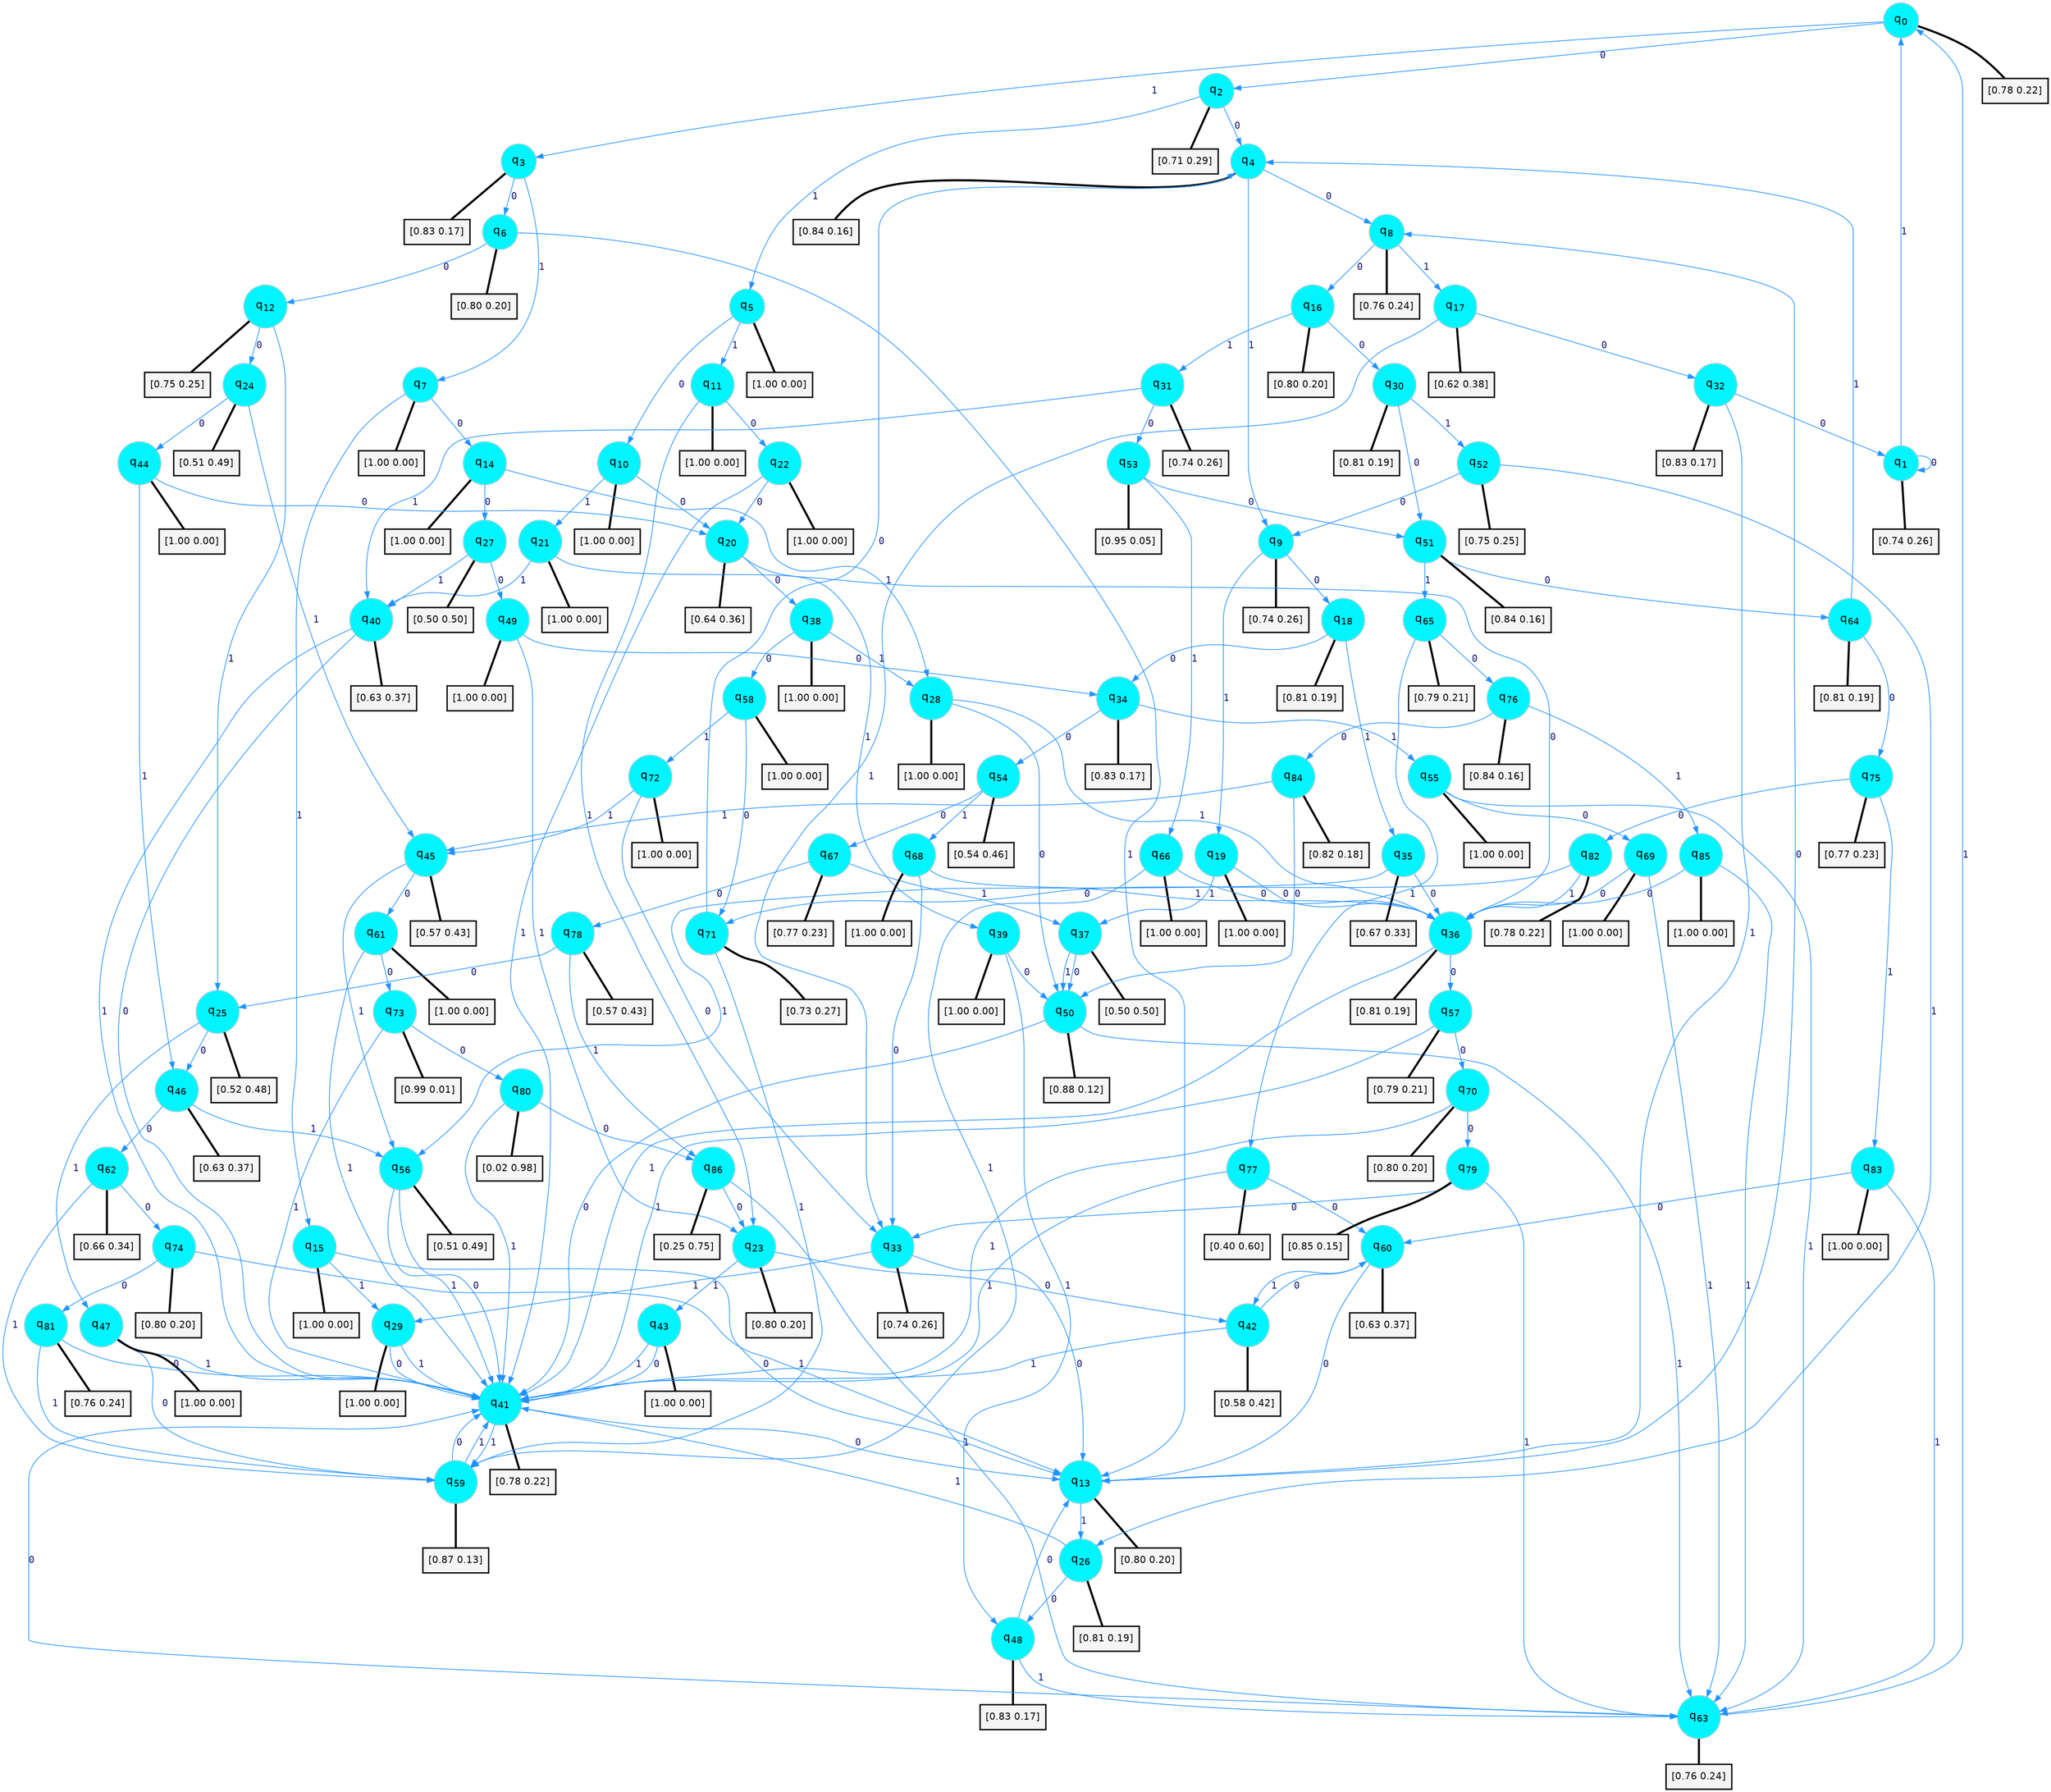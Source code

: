 digraph G {
graph [
bgcolor=transparent, dpi=300, rankdir=TD, size="40,25"];
node [
color=gray, fillcolor=turquoise1, fontcolor=black, fontname=Helvetica, fontsize=16, fontweight=bold, shape=circle, style=filled];
edge [
arrowsize=1, color=dodgerblue1, fontcolor=midnightblue, fontname=courier, fontweight=bold, penwidth=1, style=solid, weight=20];
0[label=<q<SUB>0</SUB>>];
1[label=<q<SUB>1</SUB>>];
2[label=<q<SUB>2</SUB>>];
3[label=<q<SUB>3</SUB>>];
4[label=<q<SUB>4</SUB>>];
5[label=<q<SUB>5</SUB>>];
6[label=<q<SUB>6</SUB>>];
7[label=<q<SUB>7</SUB>>];
8[label=<q<SUB>8</SUB>>];
9[label=<q<SUB>9</SUB>>];
10[label=<q<SUB>10</SUB>>];
11[label=<q<SUB>11</SUB>>];
12[label=<q<SUB>12</SUB>>];
13[label=<q<SUB>13</SUB>>];
14[label=<q<SUB>14</SUB>>];
15[label=<q<SUB>15</SUB>>];
16[label=<q<SUB>16</SUB>>];
17[label=<q<SUB>17</SUB>>];
18[label=<q<SUB>18</SUB>>];
19[label=<q<SUB>19</SUB>>];
20[label=<q<SUB>20</SUB>>];
21[label=<q<SUB>21</SUB>>];
22[label=<q<SUB>22</SUB>>];
23[label=<q<SUB>23</SUB>>];
24[label=<q<SUB>24</SUB>>];
25[label=<q<SUB>25</SUB>>];
26[label=<q<SUB>26</SUB>>];
27[label=<q<SUB>27</SUB>>];
28[label=<q<SUB>28</SUB>>];
29[label=<q<SUB>29</SUB>>];
30[label=<q<SUB>30</SUB>>];
31[label=<q<SUB>31</SUB>>];
32[label=<q<SUB>32</SUB>>];
33[label=<q<SUB>33</SUB>>];
34[label=<q<SUB>34</SUB>>];
35[label=<q<SUB>35</SUB>>];
36[label=<q<SUB>36</SUB>>];
37[label=<q<SUB>37</SUB>>];
38[label=<q<SUB>38</SUB>>];
39[label=<q<SUB>39</SUB>>];
40[label=<q<SUB>40</SUB>>];
41[label=<q<SUB>41</SUB>>];
42[label=<q<SUB>42</SUB>>];
43[label=<q<SUB>43</SUB>>];
44[label=<q<SUB>44</SUB>>];
45[label=<q<SUB>45</SUB>>];
46[label=<q<SUB>46</SUB>>];
47[label=<q<SUB>47</SUB>>];
48[label=<q<SUB>48</SUB>>];
49[label=<q<SUB>49</SUB>>];
50[label=<q<SUB>50</SUB>>];
51[label=<q<SUB>51</SUB>>];
52[label=<q<SUB>52</SUB>>];
53[label=<q<SUB>53</SUB>>];
54[label=<q<SUB>54</SUB>>];
55[label=<q<SUB>55</SUB>>];
56[label=<q<SUB>56</SUB>>];
57[label=<q<SUB>57</SUB>>];
58[label=<q<SUB>58</SUB>>];
59[label=<q<SUB>59</SUB>>];
60[label=<q<SUB>60</SUB>>];
61[label=<q<SUB>61</SUB>>];
62[label=<q<SUB>62</SUB>>];
63[label=<q<SUB>63</SUB>>];
64[label=<q<SUB>64</SUB>>];
65[label=<q<SUB>65</SUB>>];
66[label=<q<SUB>66</SUB>>];
67[label=<q<SUB>67</SUB>>];
68[label=<q<SUB>68</SUB>>];
69[label=<q<SUB>69</SUB>>];
70[label=<q<SUB>70</SUB>>];
71[label=<q<SUB>71</SUB>>];
72[label=<q<SUB>72</SUB>>];
73[label=<q<SUB>73</SUB>>];
74[label=<q<SUB>74</SUB>>];
75[label=<q<SUB>75</SUB>>];
76[label=<q<SUB>76</SUB>>];
77[label=<q<SUB>77</SUB>>];
78[label=<q<SUB>78</SUB>>];
79[label=<q<SUB>79</SUB>>];
80[label=<q<SUB>80</SUB>>];
81[label=<q<SUB>81</SUB>>];
82[label=<q<SUB>82</SUB>>];
83[label=<q<SUB>83</SUB>>];
84[label=<q<SUB>84</SUB>>];
85[label=<q<SUB>85</SUB>>];
86[label=<q<SUB>86</SUB>>];
87[label="[0.78 0.22]", shape=box,fontcolor=black, fontname=Helvetica, fontsize=14, penwidth=2, fillcolor=whitesmoke,color=black];
88[label="[0.74 0.26]", shape=box,fontcolor=black, fontname=Helvetica, fontsize=14, penwidth=2, fillcolor=whitesmoke,color=black];
89[label="[0.71 0.29]", shape=box,fontcolor=black, fontname=Helvetica, fontsize=14, penwidth=2, fillcolor=whitesmoke,color=black];
90[label="[0.83 0.17]", shape=box,fontcolor=black, fontname=Helvetica, fontsize=14, penwidth=2, fillcolor=whitesmoke,color=black];
91[label="[0.84 0.16]", shape=box,fontcolor=black, fontname=Helvetica, fontsize=14, penwidth=2, fillcolor=whitesmoke,color=black];
92[label="[1.00 0.00]", shape=box,fontcolor=black, fontname=Helvetica, fontsize=14, penwidth=2, fillcolor=whitesmoke,color=black];
93[label="[0.80 0.20]", shape=box,fontcolor=black, fontname=Helvetica, fontsize=14, penwidth=2, fillcolor=whitesmoke,color=black];
94[label="[1.00 0.00]", shape=box,fontcolor=black, fontname=Helvetica, fontsize=14, penwidth=2, fillcolor=whitesmoke,color=black];
95[label="[0.76 0.24]", shape=box,fontcolor=black, fontname=Helvetica, fontsize=14, penwidth=2, fillcolor=whitesmoke,color=black];
96[label="[0.74 0.26]", shape=box,fontcolor=black, fontname=Helvetica, fontsize=14, penwidth=2, fillcolor=whitesmoke,color=black];
97[label="[1.00 0.00]", shape=box,fontcolor=black, fontname=Helvetica, fontsize=14, penwidth=2, fillcolor=whitesmoke,color=black];
98[label="[1.00 0.00]", shape=box,fontcolor=black, fontname=Helvetica, fontsize=14, penwidth=2, fillcolor=whitesmoke,color=black];
99[label="[0.75 0.25]", shape=box,fontcolor=black, fontname=Helvetica, fontsize=14, penwidth=2, fillcolor=whitesmoke,color=black];
100[label="[0.80 0.20]", shape=box,fontcolor=black, fontname=Helvetica, fontsize=14, penwidth=2, fillcolor=whitesmoke,color=black];
101[label="[1.00 0.00]", shape=box,fontcolor=black, fontname=Helvetica, fontsize=14, penwidth=2, fillcolor=whitesmoke,color=black];
102[label="[1.00 0.00]", shape=box,fontcolor=black, fontname=Helvetica, fontsize=14, penwidth=2, fillcolor=whitesmoke,color=black];
103[label="[0.80 0.20]", shape=box,fontcolor=black, fontname=Helvetica, fontsize=14, penwidth=2, fillcolor=whitesmoke,color=black];
104[label="[0.62 0.38]", shape=box,fontcolor=black, fontname=Helvetica, fontsize=14, penwidth=2, fillcolor=whitesmoke,color=black];
105[label="[0.81 0.19]", shape=box,fontcolor=black, fontname=Helvetica, fontsize=14, penwidth=2, fillcolor=whitesmoke,color=black];
106[label="[1.00 0.00]", shape=box,fontcolor=black, fontname=Helvetica, fontsize=14, penwidth=2, fillcolor=whitesmoke,color=black];
107[label="[0.64 0.36]", shape=box,fontcolor=black, fontname=Helvetica, fontsize=14, penwidth=2, fillcolor=whitesmoke,color=black];
108[label="[1.00 0.00]", shape=box,fontcolor=black, fontname=Helvetica, fontsize=14, penwidth=2, fillcolor=whitesmoke,color=black];
109[label="[1.00 0.00]", shape=box,fontcolor=black, fontname=Helvetica, fontsize=14, penwidth=2, fillcolor=whitesmoke,color=black];
110[label="[0.80 0.20]", shape=box,fontcolor=black, fontname=Helvetica, fontsize=14, penwidth=2, fillcolor=whitesmoke,color=black];
111[label="[0.51 0.49]", shape=box,fontcolor=black, fontname=Helvetica, fontsize=14, penwidth=2, fillcolor=whitesmoke,color=black];
112[label="[0.52 0.48]", shape=box,fontcolor=black, fontname=Helvetica, fontsize=14, penwidth=2, fillcolor=whitesmoke,color=black];
113[label="[0.81 0.19]", shape=box,fontcolor=black, fontname=Helvetica, fontsize=14, penwidth=2, fillcolor=whitesmoke,color=black];
114[label="[0.50 0.50]", shape=box,fontcolor=black, fontname=Helvetica, fontsize=14, penwidth=2, fillcolor=whitesmoke,color=black];
115[label="[1.00 0.00]", shape=box,fontcolor=black, fontname=Helvetica, fontsize=14, penwidth=2, fillcolor=whitesmoke,color=black];
116[label="[1.00 0.00]", shape=box,fontcolor=black, fontname=Helvetica, fontsize=14, penwidth=2, fillcolor=whitesmoke,color=black];
117[label="[0.81 0.19]", shape=box,fontcolor=black, fontname=Helvetica, fontsize=14, penwidth=2, fillcolor=whitesmoke,color=black];
118[label="[0.74 0.26]", shape=box,fontcolor=black, fontname=Helvetica, fontsize=14, penwidth=2, fillcolor=whitesmoke,color=black];
119[label="[0.83 0.17]", shape=box,fontcolor=black, fontname=Helvetica, fontsize=14, penwidth=2, fillcolor=whitesmoke,color=black];
120[label="[0.74 0.26]", shape=box,fontcolor=black, fontname=Helvetica, fontsize=14, penwidth=2, fillcolor=whitesmoke,color=black];
121[label="[0.83 0.17]", shape=box,fontcolor=black, fontname=Helvetica, fontsize=14, penwidth=2, fillcolor=whitesmoke,color=black];
122[label="[0.67 0.33]", shape=box,fontcolor=black, fontname=Helvetica, fontsize=14, penwidth=2, fillcolor=whitesmoke,color=black];
123[label="[0.81 0.19]", shape=box,fontcolor=black, fontname=Helvetica, fontsize=14, penwidth=2, fillcolor=whitesmoke,color=black];
124[label="[0.50 0.50]", shape=box,fontcolor=black, fontname=Helvetica, fontsize=14, penwidth=2, fillcolor=whitesmoke,color=black];
125[label="[1.00 0.00]", shape=box,fontcolor=black, fontname=Helvetica, fontsize=14, penwidth=2, fillcolor=whitesmoke,color=black];
126[label="[1.00 0.00]", shape=box,fontcolor=black, fontname=Helvetica, fontsize=14, penwidth=2, fillcolor=whitesmoke,color=black];
127[label="[0.63 0.37]", shape=box,fontcolor=black, fontname=Helvetica, fontsize=14, penwidth=2, fillcolor=whitesmoke,color=black];
128[label="[0.78 0.22]", shape=box,fontcolor=black, fontname=Helvetica, fontsize=14, penwidth=2, fillcolor=whitesmoke,color=black];
129[label="[0.58 0.42]", shape=box,fontcolor=black, fontname=Helvetica, fontsize=14, penwidth=2, fillcolor=whitesmoke,color=black];
130[label="[1.00 0.00]", shape=box,fontcolor=black, fontname=Helvetica, fontsize=14, penwidth=2, fillcolor=whitesmoke,color=black];
131[label="[1.00 0.00]", shape=box,fontcolor=black, fontname=Helvetica, fontsize=14, penwidth=2, fillcolor=whitesmoke,color=black];
132[label="[0.57 0.43]", shape=box,fontcolor=black, fontname=Helvetica, fontsize=14, penwidth=2, fillcolor=whitesmoke,color=black];
133[label="[0.63 0.37]", shape=box,fontcolor=black, fontname=Helvetica, fontsize=14, penwidth=2, fillcolor=whitesmoke,color=black];
134[label="[1.00 0.00]", shape=box,fontcolor=black, fontname=Helvetica, fontsize=14, penwidth=2, fillcolor=whitesmoke,color=black];
135[label="[0.83 0.17]", shape=box,fontcolor=black, fontname=Helvetica, fontsize=14, penwidth=2, fillcolor=whitesmoke,color=black];
136[label="[1.00 0.00]", shape=box,fontcolor=black, fontname=Helvetica, fontsize=14, penwidth=2, fillcolor=whitesmoke,color=black];
137[label="[0.88 0.12]", shape=box,fontcolor=black, fontname=Helvetica, fontsize=14, penwidth=2, fillcolor=whitesmoke,color=black];
138[label="[0.84 0.16]", shape=box,fontcolor=black, fontname=Helvetica, fontsize=14, penwidth=2, fillcolor=whitesmoke,color=black];
139[label="[0.75 0.25]", shape=box,fontcolor=black, fontname=Helvetica, fontsize=14, penwidth=2, fillcolor=whitesmoke,color=black];
140[label="[0.95 0.05]", shape=box,fontcolor=black, fontname=Helvetica, fontsize=14, penwidth=2, fillcolor=whitesmoke,color=black];
141[label="[0.54 0.46]", shape=box,fontcolor=black, fontname=Helvetica, fontsize=14, penwidth=2, fillcolor=whitesmoke,color=black];
142[label="[1.00 0.00]", shape=box,fontcolor=black, fontname=Helvetica, fontsize=14, penwidth=2, fillcolor=whitesmoke,color=black];
143[label="[0.51 0.49]", shape=box,fontcolor=black, fontname=Helvetica, fontsize=14, penwidth=2, fillcolor=whitesmoke,color=black];
144[label="[0.79 0.21]", shape=box,fontcolor=black, fontname=Helvetica, fontsize=14, penwidth=2, fillcolor=whitesmoke,color=black];
145[label="[1.00 0.00]", shape=box,fontcolor=black, fontname=Helvetica, fontsize=14, penwidth=2, fillcolor=whitesmoke,color=black];
146[label="[0.87 0.13]", shape=box,fontcolor=black, fontname=Helvetica, fontsize=14, penwidth=2, fillcolor=whitesmoke,color=black];
147[label="[0.63 0.37]", shape=box,fontcolor=black, fontname=Helvetica, fontsize=14, penwidth=2, fillcolor=whitesmoke,color=black];
148[label="[1.00 0.00]", shape=box,fontcolor=black, fontname=Helvetica, fontsize=14, penwidth=2, fillcolor=whitesmoke,color=black];
149[label="[0.66 0.34]", shape=box,fontcolor=black, fontname=Helvetica, fontsize=14, penwidth=2, fillcolor=whitesmoke,color=black];
150[label="[0.76 0.24]", shape=box,fontcolor=black, fontname=Helvetica, fontsize=14, penwidth=2, fillcolor=whitesmoke,color=black];
151[label="[0.81 0.19]", shape=box,fontcolor=black, fontname=Helvetica, fontsize=14, penwidth=2, fillcolor=whitesmoke,color=black];
152[label="[0.79 0.21]", shape=box,fontcolor=black, fontname=Helvetica, fontsize=14, penwidth=2, fillcolor=whitesmoke,color=black];
153[label="[1.00 0.00]", shape=box,fontcolor=black, fontname=Helvetica, fontsize=14, penwidth=2, fillcolor=whitesmoke,color=black];
154[label="[0.77 0.23]", shape=box,fontcolor=black, fontname=Helvetica, fontsize=14, penwidth=2, fillcolor=whitesmoke,color=black];
155[label="[1.00 0.00]", shape=box,fontcolor=black, fontname=Helvetica, fontsize=14, penwidth=2, fillcolor=whitesmoke,color=black];
156[label="[1.00 0.00]", shape=box,fontcolor=black, fontname=Helvetica, fontsize=14, penwidth=2, fillcolor=whitesmoke,color=black];
157[label="[0.80 0.20]", shape=box,fontcolor=black, fontname=Helvetica, fontsize=14, penwidth=2, fillcolor=whitesmoke,color=black];
158[label="[0.73 0.27]", shape=box,fontcolor=black, fontname=Helvetica, fontsize=14, penwidth=2, fillcolor=whitesmoke,color=black];
159[label="[1.00 0.00]", shape=box,fontcolor=black, fontname=Helvetica, fontsize=14, penwidth=2, fillcolor=whitesmoke,color=black];
160[label="[0.99 0.01]", shape=box,fontcolor=black, fontname=Helvetica, fontsize=14, penwidth=2, fillcolor=whitesmoke,color=black];
161[label="[0.80 0.20]", shape=box,fontcolor=black, fontname=Helvetica, fontsize=14, penwidth=2, fillcolor=whitesmoke,color=black];
162[label="[0.77 0.23]", shape=box,fontcolor=black, fontname=Helvetica, fontsize=14, penwidth=2, fillcolor=whitesmoke,color=black];
163[label="[0.84 0.16]", shape=box,fontcolor=black, fontname=Helvetica, fontsize=14, penwidth=2, fillcolor=whitesmoke,color=black];
164[label="[0.40 0.60]", shape=box,fontcolor=black, fontname=Helvetica, fontsize=14, penwidth=2, fillcolor=whitesmoke,color=black];
165[label="[0.57 0.43]", shape=box,fontcolor=black, fontname=Helvetica, fontsize=14, penwidth=2, fillcolor=whitesmoke,color=black];
166[label="[0.85 0.15]", shape=box,fontcolor=black, fontname=Helvetica, fontsize=14, penwidth=2, fillcolor=whitesmoke,color=black];
167[label="[0.02 0.98]", shape=box,fontcolor=black, fontname=Helvetica, fontsize=14, penwidth=2, fillcolor=whitesmoke,color=black];
168[label="[0.76 0.24]", shape=box,fontcolor=black, fontname=Helvetica, fontsize=14, penwidth=2, fillcolor=whitesmoke,color=black];
169[label="[0.78 0.22]", shape=box,fontcolor=black, fontname=Helvetica, fontsize=14, penwidth=2, fillcolor=whitesmoke,color=black];
170[label="[1.00 0.00]", shape=box,fontcolor=black, fontname=Helvetica, fontsize=14, penwidth=2, fillcolor=whitesmoke,color=black];
171[label="[0.82 0.18]", shape=box,fontcolor=black, fontname=Helvetica, fontsize=14, penwidth=2, fillcolor=whitesmoke,color=black];
172[label="[1.00 0.00]", shape=box,fontcolor=black, fontname=Helvetica, fontsize=14, penwidth=2, fillcolor=whitesmoke,color=black];
173[label="[0.25 0.75]", shape=box,fontcolor=black, fontname=Helvetica, fontsize=14, penwidth=2, fillcolor=whitesmoke,color=black];
0->2 [label=0];
0->3 [label=1];
0->87 [arrowhead=none, penwidth=3,color=black];
1->1 [label=0];
1->0 [label=1];
1->88 [arrowhead=none, penwidth=3,color=black];
2->4 [label=0];
2->5 [label=1];
2->89 [arrowhead=none, penwidth=3,color=black];
3->6 [label=0];
3->7 [label=1];
3->90 [arrowhead=none, penwidth=3,color=black];
4->8 [label=0];
4->9 [label=1];
4->91 [arrowhead=none, penwidth=3,color=black];
5->10 [label=0];
5->11 [label=1];
5->92 [arrowhead=none, penwidth=3,color=black];
6->12 [label=0];
6->13 [label=1];
6->93 [arrowhead=none, penwidth=3,color=black];
7->14 [label=0];
7->15 [label=1];
7->94 [arrowhead=none, penwidth=3,color=black];
8->16 [label=0];
8->17 [label=1];
8->95 [arrowhead=none, penwidth=3,color=black];
9->18 [label=0];
9->19 [label=1];
9->96 [arrowhead=none, penwidth=3,color=black];
10->20 [label=0];
10->21 [label=1];
10->97 [arrowhead=none, penwidth=3,color=black];
11->22 [label=0];
11->23 [label=1];
11->98 [arrowhead=none, penwidth=3,color=black];
12->24 [label=0];
12->25 [label=1];
12->99 [arrowhead=none, penwidth=3,color=black];
13->8 [label=0];
13->26 [label=1];
13->100 [arrowhead=none, penwidth=3,color=black];
14->27 [label=0];
14->28 [label=1];
14->101 [arrowhead=none, penwidth=3,color=black];
15->13 [label=0];
15->29 [label=1];
15->102 [arrowhead=none, penwidth=3,color=black];
16->30 [label=0];
16->31 [label=1];
16->103 [arrowhead=none, penwidth=3,color=black];
17->32 [label=0];
17->33 [label=1];
17->104 [arrowhead=none, penwidth=3,color=black];
18->34 [label=0];
18->35 [label=1];
18->105 [arrowhead=none, penwidth=3,color=black];
19->36 [label=0];
19->37 [label=1];
19->106 [arrowhead=none, penwidth=3,color=black];
20->38 [label=0];
20->39 [label=1];
20->107 [arrowhead=none, penwidth=3,color=black];
21->36 [label=0];
21->40 [label=1];
21->108 [arrowhead=none, penwidth=3,color=black];
22->20 [label=0];
22->41 [label=1];
22->109 [arrowhead=none, penwidth=3,color=black];
23->42 [label=0];
23->43 [label=1];
23->110 [arrowhead=none, penwidth=3,color=black];
24->44 [label=0];
24->45 [label=1];
24->111 [arrowhead=none, penwidth=3,color=black];
25->46 [label=0];
25->47 [label=1];
25->112 [arrowhead=none, penwidth=3,color=black];
26->48 [label=0];
26->41 [label=1];
26->113 [arrowhead=none, penwidth=3,color=black];
27->49 [label=0];
27->40 [label=1];
27->114 [arrowhead=none, penwidth=3,color=black];
28->50 [label=0];
28->36 [label=1];
28->115 [arrowhead=none, penwidth=3,color=black];
29->41 [label=0];
29->41 [label=1];
29->116 [arrowhead=none, penwidth=3,color=black];
30->51 [label=0];
30->52 [label=1];
30->117 [arrowhead=none, penwidth=3,color=black];
31->53 [label=0];
31->40 [label=1];
31->118 [arrowhead=none, penwidth=3,color=black];
32->1 [label=0];
32->13 [label=1];
32->119 [arrowhead=none, penwidth=3,color=black];
33->13 [label=0];
33->29 [label=1];
33->120 [arrowhead=none, penwidth=3,color=black];
34->54 [label=0];
34->55 [label=1];
34->121 [arrowhead=none, penwidth=3,color=black];
35->36 [label=0];
35->56 [label=1];
35->122 [arrowhead=none, penwidth=3,color=black];
36->57 [label=0];
36->41 [label=1];
36->123 [arrowhead=none, penwidth=3,color=black];
37->50 [label=0];
37->50 [label=1];
37->124 [arrowhead=none, penwidth=3,color=black];
38->58 [label=0];
38->28 [label=1];
38->125 [arrowhead=none, penwidth=3,color=black];
39->50 [label=0];
39->48 [label=1];
39->126 [arrowhead=none, penwidth=3,color=black];
40->41 [label=0];
40->41 [label=1];
40->127 [arrowhead=none, penwidth=3,color=black];
41->13 [label=0];
41->59 [label=1];
41->128 [arrowhead=none, penwidth=3,color=black];
42->60 [label=0];
42->41 [label=1];
42->129 [arrowhead=none, penwidth=3,color=black];
43->41 [label=0];
43->41 [label=1];
43->130 [arrowhead=none, penwidth=3,color=black];
44->20 [label=0];
44->46 [label=1];
44->131 [arrowhead=none, penwidth=3,color=black];
45->61 [label=0];
45->56 [label=1];
45->132 [arrowhead=none, penwidth=3,color=black];
46->62 [label=0];
46->56 [label=1];
46->133 [arrowhead=none, penwidth=3,color=black];
47->59 [label=0];
47->41 [label=1];
47->134 [arrowhead=none, penwidth=3,color=black];
48->13 [label=0];
48->63 [label=1];
48->135 [arrowhead=none, penwidth=3,color=black];
49->34 [label=0];
49->23 [label=1];
49->136 [arrowhead=none, penwidth=3,color=black];
50->41 [label=0];
50->63 [label=1];
50->137 [arrowhead=none, penwidth=3,color=black];
51->64 [label=0];
51->65 [label=1];
51->138 [arrowhead=none, penwidth=3,color=black];
52->9 [label=0];
52->26 [label=1];
52->139 [arrowhead=none, penwidth=3,color=black];
53->51 [label=0];
53->66 [label=1];
53->140 [arrowhead=none, penwidth=3,color=black];
54->67 [label=0];
54->68 [label=1];
54->141 [arrowhead=none, penwidth=3,color=black];
55->69 [label=0];
55->63 [label=1];
55->142 [arrowhead=none, penwidth=3,color=black];
56->41 [label=0];
56->41 [label=1];
56->143 [arrowhead=none, penwidth=3,color=black];
57->70 [label=0];
57->41 [label=1];
57->144 [arrowhead=none, penwidth=3,color=black];
58->71 [label=0];
58->72 [label=1];
58->145 [arrowhead=none, penwidth=3,color=black];
59->41 [label=0];
59->41 [label=1];
59->146 [arrowhead=none, penwidth=3,color=black];
60->13 [label=0];
60->42 [label=1];
60->147 [arrowhead=none, penwidth=3,color=black];
61->73 [label=0];
61->41 [label=1];
61->148 [arrowhead=none, penwidth=3,color=black];
62->74 [label=0];
62->59 [label=1];
62->149 [arrowhead=none, penwidth=3,color=black];
63->41 [label=0];
63->0 [label=1];
63->150 [arrowhead=none, penwidth=3,color=black];
64->75 [label=0];
64->4 [label=1];
64->151 [arrowhead=none, penwidth=3,color=black];
65->76 [label=0];
65->77 [label=1];
65->152 [arrowhead=none, penwidth=3,color=black];
66->36 [label=0];
66->59 [label=1];
66->153 [arrowhead=none, penwidth=3,color=black];
67->78 [label=0];
67->37 [label=1];
67->154 [arrowhead=none, penwidth=3,color=black];
68->33 [label=0];
68->36 [label=1];
68->155 [arrowhead=none, penwidth=3,color=black];
69->36 [label=0];
69->63 [label=1];
69->156 [arrowhead=none, penwidth=3,color=black];
70->79 [label=0];
70->41 [label=1];
70->157 [arrowhead=none, penwidth=3,color=black];
71->4 [label=0];
71->59 [label=1];
71->158 [arrowhead=none, penwidth=3,color=black];
72->33 [label=0];
72->45 [label=1];
72->159 [arrowhead=none, penwidth=3,color=black];
73->80 [label=0];
73->41 [label=1];
73->160 [arrowhead=none, penwidth=3,color=black];
74->81 [label=0];
74->13 [label=1];
74->161 [arrowhead=none, penwidth=3,color=black];
75->82 [label=0];
75->83 [label=1];
75->162 [arrowhead=none, penwidth=3,color=black];
76->84 [label=0];
76->85 [label=1];
76->163 [arrowhead=none, penwidth=3,color=black];
77->60 [label=0];
77->41 [label=1];
77->164 [arrowhead=none, penwidth=3,color=black];
78->25 [label=0];
78->86 [label=1];
78->165 [arrowhead=none, penwidth=3,color=black];
79->33 [label=0];
79->63 [label=1];
79->166 [arrowhead=none, penwidth=3,color=black];
80->86 [label=0];
80->41 [label=1];
80->167 [arrowhead=none, penwidth=3,color=black];
81->41 [label=0];
81->59 [label=1];
81->168 [arrowhead=none, penwidth=3,color=black];
82->71 [label=0];
82->36 [label=1];
82->169 [arrowhead=none, penwidth=3,color=black];
83->60 [label=0];
83->63 [label=1];
83->170 [arrowhead=none, penwidth=3,color=black];
84->50 [label=0];
84->45 [label=1];
84->171 [arrowhead=none, penwidth=3,color=black];
85->36 [label=0];
85->63 [label=1];
85->172 [arrowhead=none, penwidth=3,color=black];
86->23 [label=0];
86->63 [label=1];
86->173 [arrowhead=none, penwidth=3,color=black];
}
